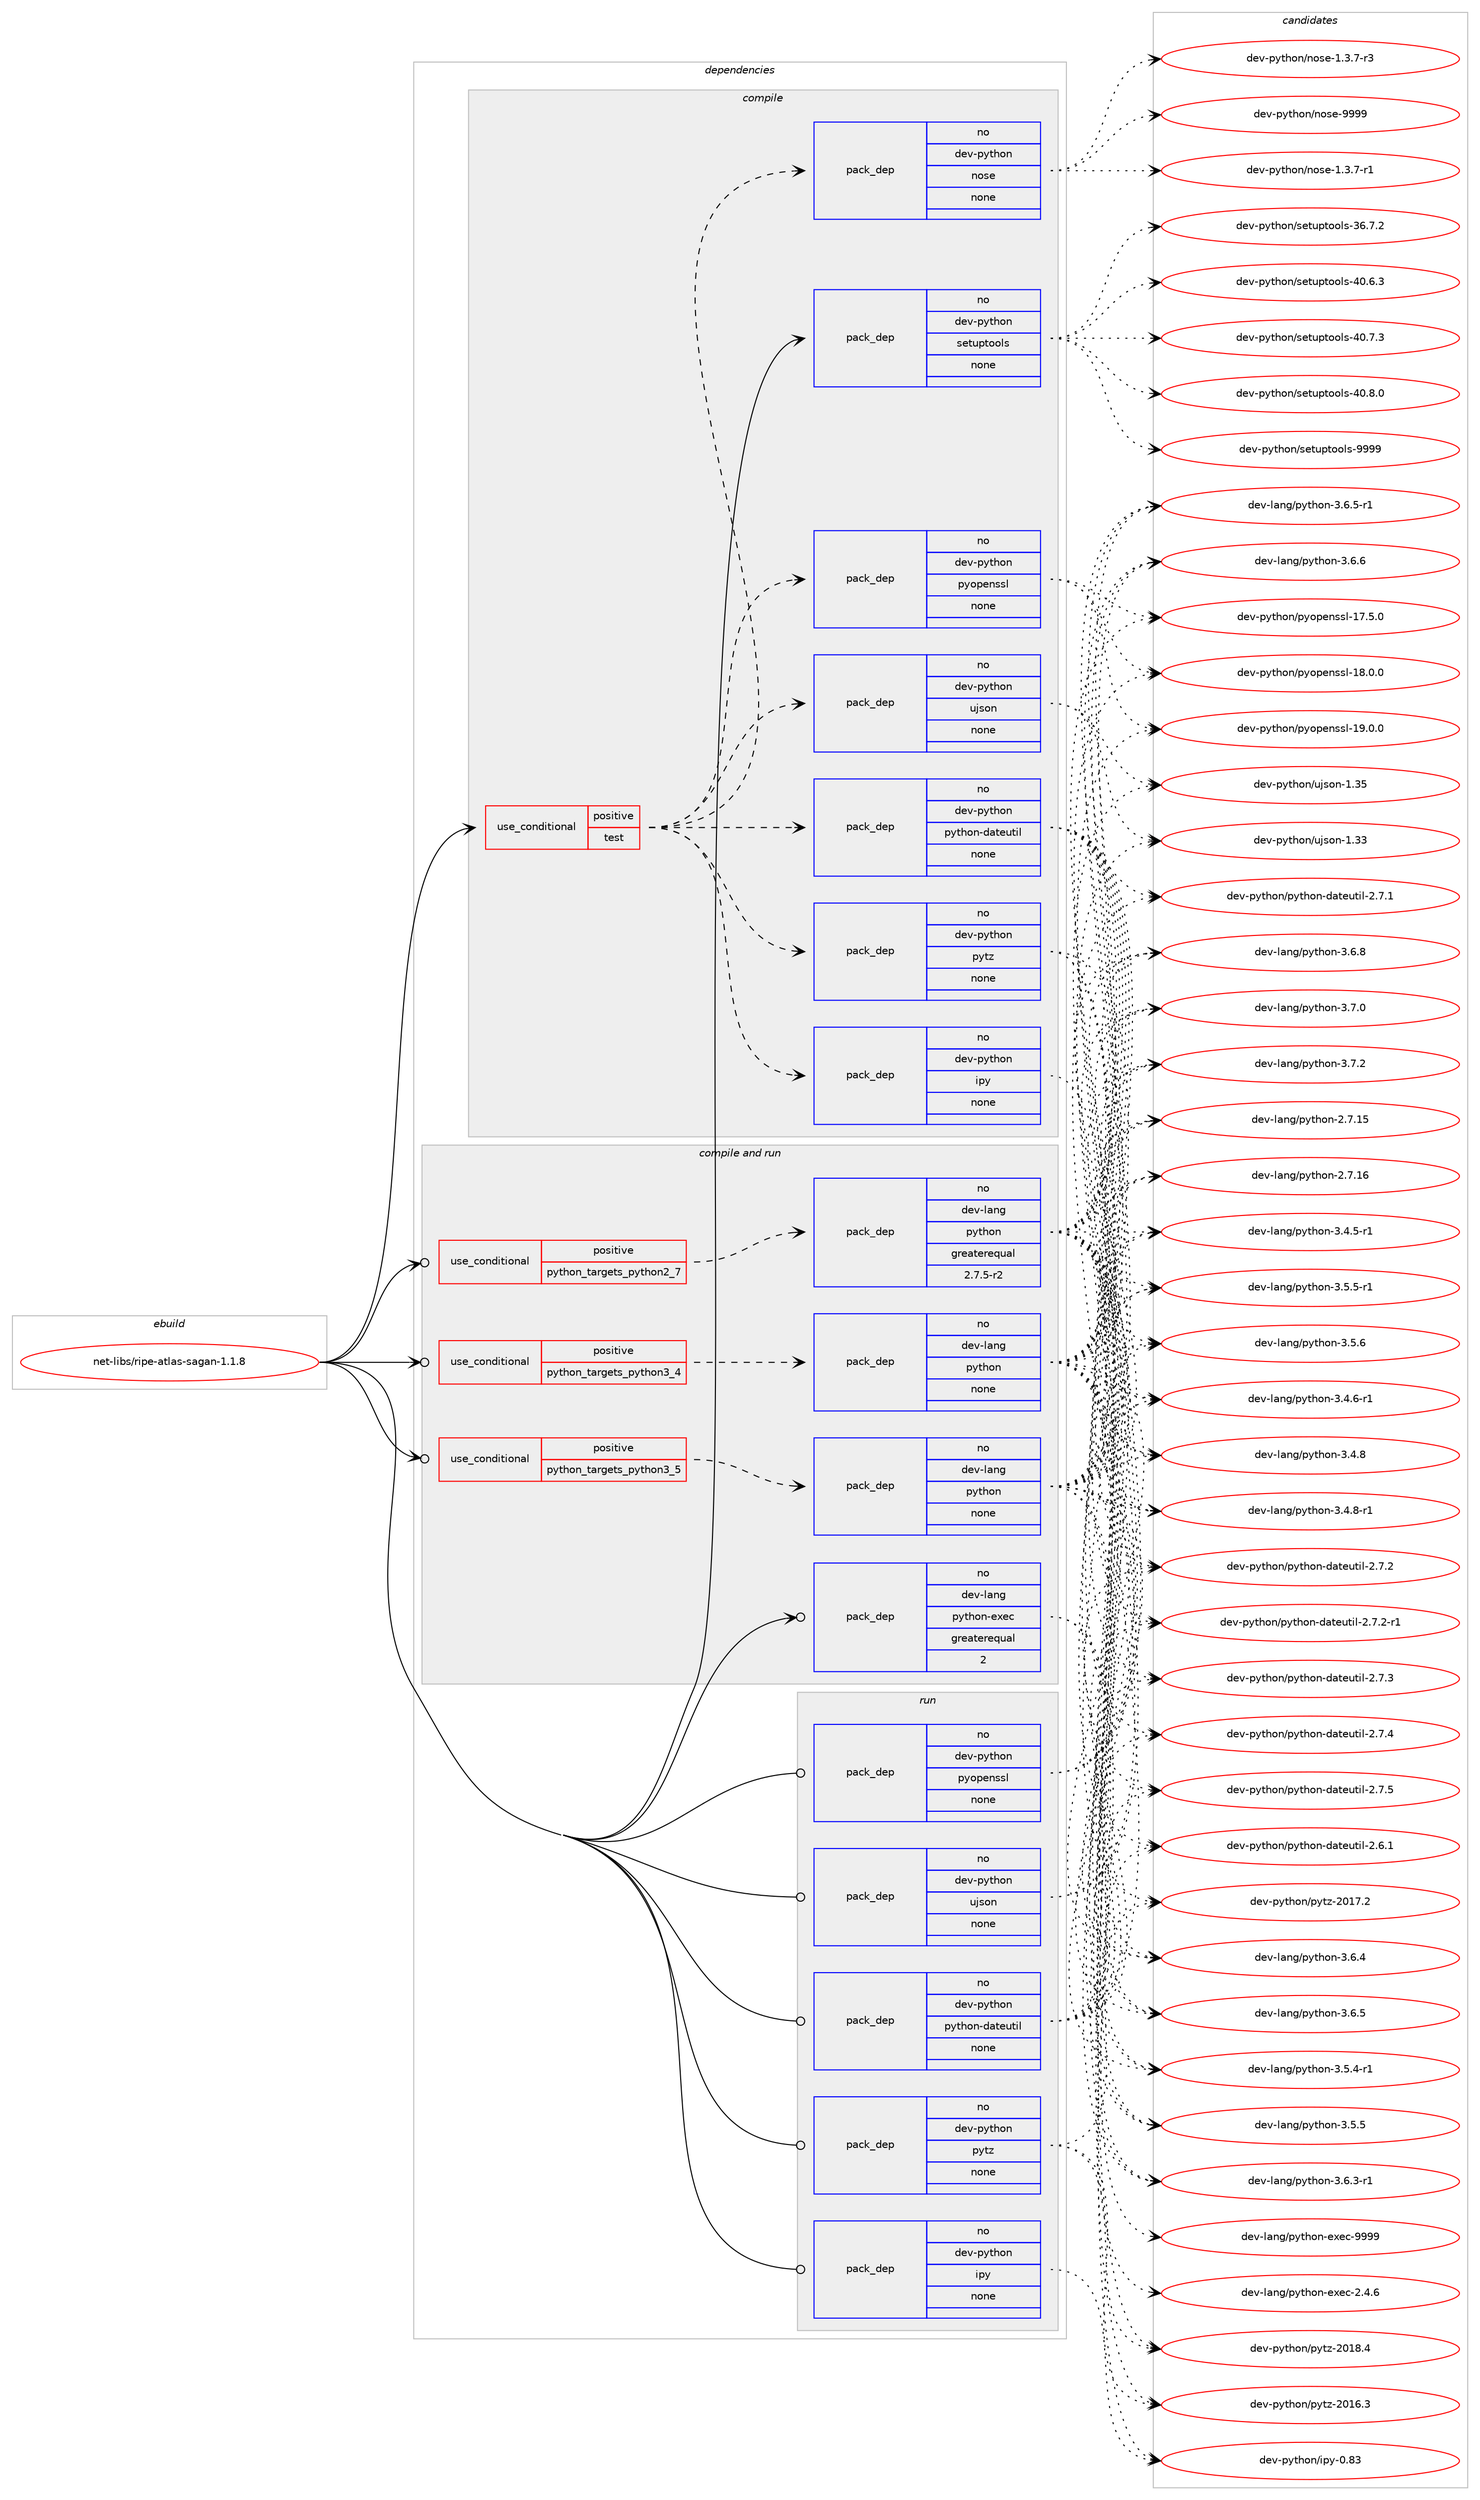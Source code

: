 digraph prolog {

# *************
# Graph options
# *************

newrank=true;
concentrate=true;
compound=true;
graph [rankdir=LR,fontname=Helvetica,fontsize=10,ranksep=1.5];#, ranksep=2.5, nodesep=0.2];
edge  [arrowhead=vee];
node  [fontname=Helvetica,fontsize=10];

# **********
# The ebuild
# **********

subgraph cluster_leftcol {
color=gray;
rank=same;
label=<<i>ebuild</i>>;
id [label="net-libs/ripe-atlas-sagan-1.1.8", color=red, width=4, href="../net-libs/ripe-atlas-sagan-1.1.8.svg"];
}

# ****************
# The dependencies
# ****************

subgraph cluster_midcol {
color=gray;
label=<<i>dependencies</i>>;
subgraph cluster_compile {
fillcolor="#eeeeee";
style=filled;
label=<<i>compile</i>>;
subgraph cond446776 {
dependency1661889 [label=<<TABLE BORDER="0" CELLBORDER="1" CELLSPACING="0" CELLPADDING="4"><TR><TD ROWSPAN="3" CELLPADDING="10">use_conditional</TD></TR><TR><TD>positive</TD></TR><TR><TD>test</TD></TR></TABLE>>, shape=none, color=red];
subgraph pack1188121 {
dependency1661890 [label=<<TABLE BORDER="0" CELLBORDER="1" CELLSPACING="0" CELLPADDING="4" WIDTH="220"><TR><TD ROWSPAN="6" CELLPADDING="30">pack_dep</TD></TR><TR><TD WIDTH="110">no</TD></TR><TR><TD>dev-python</TD></TR><TR><TD>ipy</TD></TR><TR><TD>none</TD></TR><TR><TD></TD></TR></TABLE>>, shape=none, color=blue];
}
dependency1661889:e -> dependency1661890:w [weight=20,style="dashed",arrowhead="vee"];
subgraph pack1188122 {
dependency1661891 [label=<<TABLE BORDER="0" CELLBORDER="1" CELLSPACING="0" CELLPADDING="4" WIDTH="220"><TR><TD ROWSPAN="6" CELLPADDING="30">pack_dep</TD></TR><TR><TD WIDTH="110">no</TD></TR><TR><TD>dev-python</TD></TR><TR><TD>python-dateutil</TD></TR><TR><TD>none</TD></TR><TR><TD></TD></TR></TABLE>>, shape=none, color=blue];
}
dependency1661889:e -> dependency1661891:w [weight=20,style="dashed",arrowhead="vee"];
subgraph pack1188123 {
dependency1661892 [label=<<TABLE BORDER="0" CELLBORDER="1" CELLSPACING="0" CELLPADDING="4" WIDTH="220"><TR><TD ROWSPAN="6" CELLPADDING="30">pack_dep</TD></TR><TR><TD WIDTH="110">no</TD></TR><TR><TD>dev-python</TD></TR><TR><TD>pytz</TD></TR><TR><TD>none</TD></TR><TR><TD></TD></TR></TABLE>>, shape=none, color=blue];
}
dependency1661889:e -> dependency1661892:w [weight=20,style="dashed",arrowhead="vee"];
subgraph pack1188124 {
dependency1661893 [label=<<TABLE BORDER="0" CELLBORDER="1" CELLSPACING="0" CELLPADDING="4" WIDTH="220"><TR><TD ROWSPAN="6" CELLPADDING="30">pack_dep</TD></TR><TR><TD WIDTH="110">no</TD></TR><TR><TD>dev-python</TD></TR><TR><TD>pyopenssl</TD></TR><TR><TD>none</TD></TR><TR><TD></TD></TR></TABLE>>, shape=none, color=blue];
}
dependency1661889:e -> dependency1661893:w [weight=20,style="dashed",arrowhead="vee"];
subgraph pack1188125 {
dependency1661894 [label=<<TABLE BORDER="0" CELLBORDER="1" CELLSPACING="0" CELLPADDING="4" WIDTH="220"><TR><TD ROWSPAN="6" CELLPADDING="30">pack_dep</TD></TR><TR><TD WIDTH="110">no</TD></TR><TR><TD>dev-python</TD></TR><TR><TD>ujson</TD></TR><TR><TD>none</TD></TR><TR><TD></TD></TR></TABLE>>, shape=none, color=blue];
}
dependency1661889:e -> dependency1661894:w [weight=20,style="dashed",arrowhead="vee"];
subgraph pack1188126 {
dependency1661895 [label=<<TABLE BORDER="0" CELLBORDER="1" CELLSPACING="0" CELLPADDING="4" WIDTH="220"><TR><TD ROWSPAN="6" CELLPADDING="30">pack_dep</TD></TR><TR><TD WIDTH="110">no</TD></TR><TR><TD>dev-python</TD></TR><TR><TD>nose</TD></TR><TR><TD>none</TD></TR><TR><TD></TD></TR></TABLE>>, shape=none, color=blue];
}
dependency1661889:e -> dependency1661895:w [weight=20,style="dashed",arrowhead="vee"];
}
id:e -> dependency1661889:w [weight=20,style="solid",arrowhead="vee"];
subgraph pack1188127 {
dependency1661896 [label=<<TABLE BORDER="0" CELLBORDER="1" CELLSPACING="0" CELLPADDING="4" WIDTH="220"><TR><TD ROWSPAN="6" CELLPADDING="30">pack_dep</TD></TR><TR><TD WIDTH="110">no</TD></TR><TR><TD>dev-python</TD></TR><TR><TD>setuptools</TD></TR><TR><TD>none</TD></TR><TR><TD></TD></TR></TABLE>>, shape=none, color=blue];
}
id:e -> dependency1661896:w [weight=20,style="solid",arrowhead="vee"];
}
subgraph cluster_compileandrun {
fillcolor="#eeeeee";
style=filled;
label=<<i>compile and run</i>>;
subgraph cond446777 {
dependency1661897 [label=<<TABLE BORDER="0" CELLBORDER="1" CELLSPACING="0" CELLPADDING="4"><TR><TD ROWSPAN="3" CELLPADDING="10">use_conditional</TD></TR><TR><TD>positive</TD></TR><TR><TD>python_targets_python2_7</TD></TR></TABLE>>, shape=none, color=red];
subgraph pack1188128 {
dependency1661898 [label=<<TABLE BORDER="0" CELLBORDER="1" CELLSPACING="0" CELLPADDING="4" WIDTH="220"><TR><TD ROWSPAN="6" CELLPADDING="30">pack_dep</TD></TR><TR><TD WIDTH="110">no</TD></TR><TR><TD>dev-lang</TD></TR><TR><TD>python</TD></TR><TR><TD>greaterequal</TD></TR><TR><TD>2.7.5-r2</TD></TR></TABLE>>, shape=none, color=blue];
}
dependency1661897:e -> dependency1661898:w [weight=20,style="dashed",arrowhead="vee"];
}
id:e -> dependency1661897:w [weight=20,style="solid",arrowhead="odotvee"];
subgraph cond446778 {
dependency1661899 [label=<<TABLE BORDER="0" CELLBORDER="1" CELLSPACING="0" CELLPADDING="4"><TR><TD ROWSPAN="3" CELLPADDING="10">use_conditional</TD></TR><TR><TD>positive</TD></TR><TR><TD>python_targets_python3_4</TD></TR></TABLE>>, shape=none, color=red];
subgraph pack1188129 {
dependency1661900 [label=<<TABLE BORDER="0" CELLBORDER="1" CELLSPACING="0" CELLPADDING="4" WIDTH="220"><TR><TD ROWSPAN="6" CELLPADDING="30">pack_dep</TD></TR><TR><TD WIDTH="110">no</TD></TR><TR><TD>dev-lang</TD></TR><TR><TD>python</TD></TR><TR><TD>none</TD></TR><TR><TD></TD></TR></TABLE>>, shape=none, color=blue];
}
dependency1661899:e -> dependency1661900:w [weight=20,style="dashed",arrowhead="vee"];
}
id:e -> dependency1661899:w [weight=20,style="solid",arrowhead="odotvee"];
subgraph cond446779 {
dependency1661901 [label=<<TABLE BORDER="0" CELLBORDER="1" CELLSPACING="0" CELLPADDING="4"><TR><TD ROWSPAN="3" CELLPADDING="10">use_conditional</TD></TR><TR><TD>positive</TD></TR><TR><TD>python_targets_python3_5</TD></TR></TABLE>>, shape=none, color=red];
subgraph pack1188130 {
dependency1661902 [label=<<TABLE BORDER="0" CELLBORDER="1" CELLSPACING="0" CELLPADDING="4" WIDTH="220"><TR><TD ROWSPAN="6" CELLPADDING="30">pack_dep</TD></TR><TR><TD WIDTH="110">no</TD></TR><TR><TD>dev-lang</TD></TR><TR><TD>python</TD></TR><TR><TD>none</TD></TR><TR><TD></TD></TR></TABLE>>, shape=none, color=blue];
}
dependency1661901:e -> dependency1661902:w [weight=20,style="dashed",arrowhead="vee"];
}
id:e -> dependency1661901:w [weight=20,style="solid",arrowhead="odotvee"];
subgraph pack1188131 {
dependency1661903 [label=<<TABLE BORDER="0" CELLBORDER="1" CELLSPACING="0" CELLPADDING="4" WIDTH="220"><TR><TD ROWSPAN="6" CELLPADDING="30">pack_dep</TD></TR><TR><TD WIDTH="110">no</TD></TR><TR><TD>dev-lang</TD></TR><TR><TD>python-exec</TD></TR><TR><TD>greaterequal</TD></TR><TR><TD>2</TD></TR></TABLE>>, shape=none, color=blue];
}
id:e -> dependency1661903:w [weight=20,style="solid",arrowhead="odotvee"];
}
subgraph cluster_run {
fillcolor="#eeeeee";
style=filled;
label=<<i>run</i>>;
subgraph pack1188132 {
dependency1661904 [label=<<TABLE BORDER="0" CELLBORDER="1" CELLSPACING="0" CELLPADDING="4" WIDTH="220"><TR><TD ROWSPAN="6" CELLPADDING="30">pack_dep</TD></TR><TR><TD WIDTH="110">no</TD></TR><TR><TD>dev-python</TD></TR><TR><TD>ipy</TD></TR><TR><TD>none</TD></TR><TR><TD></TD></TR></TABLE>>, shape=none, color=blue];
}
id:e -> dependency1661904:w [weight=20,style="solid",arrowhead="odot"];
subgraph pack1188133 {
dependency1661905 [label=<<TABLE BORDER="0" CELLBORDER="1" CELLSPACING="0" CELLPADDING="4" WIDTH="220"><TR><TD ROWSPAN="6" CELLPADDING="30">pack_dep</TD></TR><TR><TD WIDTH="110">no</TD></TR><TR><TD>dev-python</TD></TR><TR><TD>pyopenssl</TD></TR><TR><TD>none</TD></TR><TR><TD></TD></TR></TABLE>>, shape=none, color=blue];
}
id:e -> dependency1661905:w [weight=20,style="solid",arrowhead="odot"];
subgraph pack1188134 {
dependency1661906 [label=<<TABLE BORDER="0" CELLBORDER="1" CELLSPACING="0" CELLPADDING="4" WIDTH="220"><TR><TD ROWSPAN="6" CELLPADDING="30">pack_dep</TD></TR><TR><TD WIDTH="110">no</TD></TR><TR><TD>dev-python</TD></TR><TR><TD>python-dateutil</TD></TR><TR><TD>none</TD></TR><TR><TD></TD></TR></TABLE>>, shape=none, color=blue];
}
id:e -> dependency1661906:w [weight=20,style="solid",arrowhead="odot"];
subgraph pack1188135 {
dependency1661907 [label=<<TABLE BORDER="0" CELLBORDER="1" CELLSPACING="0" CELLPADDING="4" WIDTH="220"><TR><TD ROWSPAN="6" CELLPADDING="30">pack_dep</TD></TR><TR><TD WIDTH="110">no</TD></TR><TR><TD>dev-python</TD></TR><TR><TD>pytz</TD></TR><TR><TD>none</TD></TR><TR><TD></TD></TR></TABLE>>, shape=none, color=blue];
}
id:e -> dependency1661907:w [weight=20,style="solid",arrowhead="odot"];
subgraph pack1188136 {
dependency1661908 [label=<<TABLE BORDER="0" CELLBORDER="1" CELLSPACING="0" CELLPADDING="4" WIDTH="220"><TR><TD ROWSPAN="6" CELLPADDING="30">pack_dep</TD></TR><TR><TD WIDTH="110">no</TD></TR><TR><TD>dev-python</TD></TR><TR><TD>ujson</TD></TR><TR><TD>none</TD></TR><TR><TD></TD></TR></TABLE>>, shape=none, color=blue];
}
id:e -> dependency1661908:w [weight=20,style="solid",arrowhead="odot"];
}
}

# **************
# The candidates
# **************

subgraph cluster_choices {
rank=same;
color=gray;
label=<<i>candidates</i>>;

subgraph choice1188121 {
color=black;
nodesep=1;
choice10010111845112121116104111110471051121214548465651 [label="dev-python/ipy-0.83", color=red, width=4,href="../dev-python/ipy-0.83.svg"];
dependency1661890:e -> choice10010111845112121116104111110471051121214548465651:w [style=dotted,weight="100"];
}
subgraph choice1188122 {
color=black;
nodesep=1;
choice10010111845112121116104111110471121211161041111104510097116101117116105108455046544649 [label="dev-python/python-dateutil-2.6.1", color=red, width=4,href="../dev-python/python-dateutil-2.6.1.svg"];
choice10010111845112121116104111110471121211161041111104510097116101117116105108455046554649 [label="dev-python/python-dateutil-2.7.1", color=red, width=4,href="../dev-python/python-dateutil-2.7.1.svg"];
choice10010111845112121116104111110471121211161041111104510097116101117116105108455046554650 [label="dev-python/python-dateutil-2.7.2", color=red, width=4,href="../dev-python/python-dateutil-2.7.2.svg"];
choice100101118451121211161041111104711212111610411111045100971161011171161051084550465546504511449 [label="dev-python/python-dateutil-2.7.2-r1", color=red, width=4,href="../dev-python/python-dateutil-2.7.2-r1.svg"];
choice10010111845112121116104111110471121211161041111104510097116101117116105108455046554651 [label="dev-python/python-dateutil-2.7.3", color=red, width=4,href="../dev-python/python-dateutil-2.7.3.svg"];
choice10010111845112121116104111110471121211161041111104510097116101117116105108455046554652 [label="dev-python/python-dateutil-2.7.4", color=red, width=4,href="../dev-python/python-dateutil-2.7.4.svg"];
choice10010111845112121116104111110471121211161041111104510097116101117116105108455046554653 [label="dev-python/python-dateutil-2.7.5", color=red, width=4,href="../dev-python/python-dateutil-2.7.5.svg"];
dependency1661891:e -> choice10010111845112121116104111110471121211161041111104510097116101117116105108455046544649:w [style=dotted,weight="100"];
dependency1661891:e -> choice10010111845112121116104111110471121211161041111104510097116101117116105108455046554649:w [style=dotted,weight="100"];
dependency1661891:e -> choice10010111845112121116104111110471121211161041111104510097116101117116105108455046554650:w [style=dotted,weight="100"];
dependency1661891:e -> choice100101118451121211161041111104711212111610411111045100971161011171161051084550465546504511449:w [style=dotted,weight="100"];
dependency1661891:e -> choice10010111845112121116104111110471121211161041111104510097116101117116105108455046554651:w [style=dotted,weight="100"];
dependency1661891:e -> choice10010111845112121116104111110471121211161041111104510097116101117116105108455046554652:w [style=dotted,weight="100"];
dependency1661891:e -> choice10010111845112121116104111110471121211161041111104510097116101117116105108455046554653:w [style=dotted,weight="100"];
}
subgraph choice1188123 {
color=black;
nodesep=1;
choice100101118451121211161041111104711212111612245504849544651 [label="dev-python/pytz-2016.3", color=red, width=4,href="../dev-python/pytz-2016.3.svg"];
choice100101118451121211161041111104711212111612245504849554650 [label="dev-python/pytz-2017.2", color=red, width=4,href="../dev-python/pytz-2017.2.svg"];
choice100101118451121211161041111104711212111612245504849564652 [label="dev-python/pytz-2018.4", color=red, width=4,href="../dev-python/pytz-2018.4.svg"];
dependency1661892:e -> choice100101118451121211161041111104711212111612245504849544651:w [style=dotted,weight="100"];
dependency1661892:e -> choice100101118451121211161041111104711212111612245504849554650:w [style=dotted,weight="100"];
dependency1661892:e -> choice100101118451121211161041111104711212111612245504849564652:w [style=dotted,weight="100"];
}
subgraph choice1188124 {
color=black;
nodesep=1;
choice100101118451121211161041111104711212111111210111011511510845495546534648 [label="dev-python/pyopenssl-17.5.0", color=red, width=4,href="../dev-python/pyopenssl-17.5.0.svg"];
choice100101118451121211161041111104711212111111210111011511510845495646484648 [label="dev-python/pyopenssl-18.0.0", color=red, width=4,href="../dev-python/pyopenssl-18.0.0.svg"];
choice100101118451121211161041111104711212111111210111011511510845495746484648 [label="dev-python/pyopenssl-19.0.0", color=red, width=4,href="../dev-python/pyopenssl-19.0.0.svg"];
dependency1661893:e -> choice100101118451121211161041111104711212111111210111011511510845495546534648:w [style=dotted,weight="100"];
dependency1661893:e -> choice100101118451121211161041111104711212111111210111011511510845495646484648:w [style=dotted,weight="100"];
dependency1661893:e -> choice100101118451121211161041111104711212111111210111011511510845495746484648:w [style=dotted,weight="100"];
}
subgraph choice1188125 {
color=black;
nodesep=1;
choice10010111845112121116104111110471171061151111104549465151 [label="dev-python/ujson-1.33", color=red, width=4,href="../dev-python/ujson-1.33.svg"];
choice10010111845112121116104111110471171061151111104549465153 [label="dev-python/ujson-1.35", color=red, width=4,href="../dev-python/ujson-1.35.svg"];
dependency1661894:e -> choice10010111845112121116104111110471171061151111104549465151:w [style=dotted,weight="100"];
dependency1661894:e -> choice10010111845112121116104111110471171061151111104549465153:w [style=dotted,weight="100"];
}
subgraph choice1188126 {
color=black;
nodesep=1;
choice10010111845112121116104111110471101111151014549465146554511449 [label="dev-python/nose-1.3.7-r1", color=red, width=4,href="../dev-python/nose-1.3.7-r1.svg"];
choice10010111845112121116104111110471101111151014549465146554511451 [label="dev-python/nose-1.3.7-r3", color=red, width=4,href="../dev-python/nose-1.3.7-r3.svg"];
choice10010111845112121116104111110471101111151014557575757 [label="dev-python/nose-9999", color=red, width=4,href="../dev-python/nose-9999.svg"];
dependency1661895:e -> choice10010111845112121116104111110471101111151014549465146554511449:w [style=dotted,weight="100"];
dependency1661895:e -> choice10010111845112121116104111110471101111151014549465146554511451:w [style=dotted,weight="100"];
dependency1661895:e -> choice10010111845112121116104111110471101111151014557575757:w [style=dotted,weight="100"];
}
subgraph choice1188127 {
color=black;
nodesep=1;
choice100101118451121211161041111104711510111611711211611111110811545515446554650 [label="dev-python/setuptools-36.7.2", color=red, width=4,href="../dev-python/setuptools-36.7.2.svg"];
choice100101118451121211161041111104711510111611711211611111110811545524846544651 [label="dev-python/setuptools-40.6.3", color=red, width=4,href="../dev-python/setuptools-40.6.3.svg"];
choice100101118451121211161041111104711510111611711211611111110811545524846554651 [label="dev-python/setuptools-40.7.3", color=red, width=4,href="../dev-python/setuptools-40.7.3.svg"];
choice100101118451121211161041111104711510111611711211611111110811545524846564648 [label="dev-python/setuptools-40.8.0", color=red, width=4,href="../dev-python/setuptools-40.8.0.svg"];
choice10010111845112121116104111110471151011161171121161111111081154557575757 [label="dev-python/setuptools-9999", color=red, width=4,href="../dev-python/setuptools-9999.svg"];
dependency1661896:e -> choice100101118451121211161041111104711510111611711211611111110811545515446554650:w [style=dotted,weight="100"];
dependency1661896:e -> choice100101118451121211161041111104711510111611711211611111110811545524846544651:w [style=dotted,weight="100"];
dependency1661896:e -> choice100101118451121211161041111104711510111611711211611111110811545524846554651:w [style=dotted,weight="100"];
dependency1661896:e -> choice100101118451121211161041111104711510111611711211611111110811545524846564648:w [style=dotted,weight="100"];
dependency1661896:e -> choice10010111845112121116104111110471151011161171121161111111081154557575757:w [style=dotted,weight="100"];
}
subgraph choice1188128 {
color=black;
nodesep=1;
choice10010111845108971101034711212111610411111045504655464953 [label="dev-lang/python-2.7.15", color=red, width=4,href="../dev-lang/python-2.7.15.svg"];
choice10010111845108971101034711212111610411111045504655464954 [label="dev-lang/python-2.7.16", color=red, width=4,href="../dev-lang/python-2.7.16.svg"];
choice1001011184510897110103471121211161041111104551465246534511449 [label="dev-lang/python-3.4.5-r1", color=red, width=4,href="../dev-lang/python-3.4.5-r1.svg"];
choice1001011184510897110103471121211161041111104551465246544511449 [label="dev-lang/python-3.4.6-r1", color=red, width=4,href="../dev-lang/python-3.4.6-r1.svg"];
choice100101118451089711010347112121116104111110455146524656 [label="dev-lang/python-3.4.8", color=red, width=4,href="../dev-lang/python-3.4.8.svg"];
choice1001011184510897110103471121211161041111104551465246564511449 [label="dev-lang/python-3.4.8-r1", color=red, width=4,href="../dev-lang/python-3.4.8-r1.svg"];
choice1001011184510897110103471121211161041111104551465346524511449 [label="dev-lang/python-3.5.4-r1", color=red, width=4,href="../dev-lang/python-3.5.4-r1.svg"];
choice100101118451089711010347112121116104111110455146534653 [label="dev-lang/python-3.5.5", color=red, width=4,href="../dev-lang/python-3.5.5.svg"];
choice1001011184510897110103471121211161041111104551465346534511449 [label="dev-lang/python-3.5.5-r1", color=red, width=4,href="../dev-lang/python-3.5.5-r1.svg"];
choice100101118451089711010347112121116104111110455146534654 [label="dev-lang/python-3.5.6", color=red, width=4,href="../dev-lang/python-3.5.6.svg"];
choice1001011184510897110103471121211161041111104551465446514511449 [label="dev-lang/python-3.6.3-r1", color=red, width=4,href="../dev-lang/python-3.6.3-r1.svg"];
choice100101118451089711010347112121116104111110455146544652 [label="dev-lang/python-3.6.4", color=red, width=4,href="../dev-lang/python-3.6.4.svg"];
choice100101118451089711010347112121116104111110455146544653 [label="dev-lang/python-3.6.5", color=red, width=4,href="../dev-lang/python-3.6.5.svg"];
choice1001011184510897110103471121211161041111104551465446534511449 [label="dev-lang/python-3.6.5-r1", color=red, width=4,href="../dev-lang/python-3.6.5-r1.svg"];
choice100101118451089711010347112121116104111110455146544654 [label="dev-lang/python-3.6.6", color=red, width=4,href="../dev-lang/python-3.6.6.svg"];
choice100101118451089711010347112121116104111110455146544656 [label="dev-lang/python-3.6.8", color=red, width=4,href="../dev-lang/python-3.6.8.svg"];
choice100101118451089711010347112121116104111110455146554648 [label="dev-lang/python-3.7.0", color=red, width=4,href="../dev-lang/python-3.7.0.svg"];
choice100101118451089711010347112121116104111110455146554650 [label="dev-lang/python-3.7.2", color=red, width=4,href="../dev-lang/python-3.7.2.svg"];
dependency1661898:e -> choice10010111845108971101034711212111610411111045504655464953:w [style=dotted,weight="100"];
dependency1661898:e -> choice10010111845108971101034711212111610411111045504655464954:w [style=dotted,weight="100"];
dependency1661898:e -> choice1001011184510897110103471121211161041111104551465246534511449:w [style=dotted,weight="100"];
dependency1661898:e -> choice1001011184510897110103471121211161041111104551465246544511449:w [style=dotted,weight="100"];
dependency1661898:e -> choice100101118451089711010347112121116104111110455146524656:w [style=dotted,weight="100"];
dependency1661898:e -> choice1001011184510897110103471121211161041111104551465246564511449:w [style=dotted,weight="100"];
dependency1661898:e -> choice1001011184510897110103471121211161041111104551465346524511449:w [style=dotted,weight="100"];
dependency1661898:e -> choice100101118451089711010347112121116104111110455146534653:w [style=dotted,weight="100"];
dependency1661898:e -> choice1001011184510897110103471121211161041111104551465346534511449:w [style=dotted,weight="100"];
dependency1661898:e -> choice100101118451089711010347112121116104111110455146534654:w [style=dotted,weight="100"];
dependency1661898:e -> choice1001011184510897110103471121211161041111104551465446514511449:w [style=dotted,weight="100"];
dependency1661898:e -> choice100101118451089711010347112121116104111110455146544652:w [style=dotted,weight="100"];
dependency1661898:e -> choice100101118451089711010347112121116104111110455146544653:w [style=dotted,weight="100"];
dependency1661898:e -> choice1001011184510897110103471121211161041111104551465446534511449:w [style=dotted,weight="100"];
dependency1661898:e -> choice100101118451089711010347112121116104111110455146544654:w [style=dotted,weight="100"];
dependency1661898:e -> choice100101118451089711010347112121116104111110455146544656:w [style=dotted,weight="100"];
dependency1661898:e -> choice100101118451089711010347112121116104111110455146554648:w [style=dotted,weight="100"];
dependency1661898:e -> choice100101118451089711010347112121116104111110455146554650:w [style=dotted,weight="100"];
}
subgraph choice1188129 {
color=black;
nodesep=1;
choice10010111845108971101034711212111610411111045504655464953 [label="dev-lang/python-2.7.15", color=red, width=4,href="../dev-lang/python-2.7.15.svg"];
choice10010111845108971101034711212111610411111045504655464954 [label="dev-lang/python-2.7.16", color=red, width=4,href="../dev-lang/python-2.7.16.svg"];
choice1001011184510897110103471121211161041111104551465246534511449 [label="dev-lang/python-3.4.5-r1", color=red, width=4,href="../dev-lang/python-3.4.5-r1.svg"];
choice1001011184510897110103471121211161041111104551465246544511449 [label="dev-lang/python-3.4.6-r1", color=red, width=4,href="../dev-lang/python-3.4.6-r1.svg"];
choice100101118451089711010347112121116104111110455146524656 [label="dev-lang/python-3.4.8", color=red, width=4,href="../dev-lang/python-3.4.8.svg"];
choice1001011184510897110103471121211161041111104551465246564511449 [label="dev-lang/python-3.4.8-r1", color=red, width=4,href="../dev-lang/python-3.4.8-r1.svg"];
choice1001011184510897110103471121211161041111104551465346524511449 [label="dev-lang/python-3.5.4-r1", color=red, width=4,href="../dev-lang/python-3.5.4-r1.svg"];
choice100101118451089711010347112121116104111110455146534653 [label="dev-lang/python-3.5.5", color=red, width=4,href="../dev-lang/python-3.5.5.svg"];
choice1001011184510897110103471121211161041111104551465346534511449 [label="dev-lang/python-3.5.5-r1", color=red, width=4,href="../dev-lang/python-3.5.5-r1.svg"];
choice100101118451089711010347112121116104111110455146534654 [label="dev-lang/python-3.5.6", color=red, width=4,href="../dev-lang/python-3.5.6.svg"];
choice1001011184510897110103471121211161041111104551465446514511449 [label="dev-lang/python-3.6.3-r1", color=red, width=4,href="../dev-lang/python-3.6.3-r1.svg"];
choice100101118451089711010347112121116104111110455146544652 [label="dev-lang/python-3.6.4", color=red, width=4,href="../dev-lang/python-3.6.4.svg"];
choice100101118451089711010347112121116104111110455146544653 [label="dev-lang/python-3.6.5", color=red, width=4,href="../dev-lang/python-3.6.5.svg"];
choice1001011184510897110103471121211161041111104551465446534511449 [label="dev-lang/python-3.6.5-r1", color=red, width=4,href="../dev-lang/python-3.6.5-r1.svg"];
choice100101118451089711010347112121116104111110455146544654 [label="dev-lang/python-3.6.6", color=red, width=4,href="../dev-lang/python-3.6.6.svg"];
choice100101118451089711010347112121116104111110455146544656 [label="dev-lang/python-3.6.8", color=red, width=4,href="../dev-lang/python-3.6.8.svg"];
choice100101118451089711010347112121116104111110455146554648 [label="dev-lang/python-3.7.0", color=red, width=4,href="../dev-lang/python-3.7.0.svg"];
choice100101118451089711010347112121116104111110455146554650 [label="dev-lang/python-3.7.2", color=red, width=4,href="../dev-lang/python-3.7.2.svg"];
dependency1661900:e -> choice10010111845108971101034711212111610411111045504655464953:w [style=dotted,weight="100"];
dependency1661900:e -> choice10010111845108971101034711212111610411111045504655464954:w [style=dotted,weight="100"];
dependency1661900:e -> choice1001011184510897110103471121211161041111104551465246534511449:w [style=dotted,weight="100"];
dependency1661900:e -> choice1001011184510897110103471121211161041111104551465246544511449:w [style=dotted,weight="100"];
dependency1661900:e -> choice100101118451089711010347112121116104111110455146524656:w [style=dotted,weight="100"];
dependency1661900:e -> choice1001011184510897110103471121211161041111104551465246564511449:w [style=dotted,weight="100"];
dependency1661900:e -> choice1001011184510897110103471121211161041111104551465346524511449:w [style=dotted,weight="100"];
dependency1661900:e -> choice100101118451089711010347112121116104111110455146534653:w [style=dotted,weight="100"];
dependency1661900:e -> choice1001011184510897110103471121211161041111104551465346534511449:w [style=dotted,weight="100"];
dependency1661900:e -> choice100101118451089711010347112121116104111110455146534654:w [style=dotted,weight="100"];
dependency1661900:e -> choice1001011184510897110103471121211161041111104551465446514511449:w [style=dotted,weight="100"];
dependency1661900:e -> choice100101118451089711010347112121116104111110455146544652:w [style=dotted,weight="100"];
dependency1661900:e -> choice100101118451089711010347112121116104111110455146544653:w [style=dotted,weight="100"];
dependency1661900:e -> choice1001011184510897110103471121211161041111104551465446534511449:w [style=dotted,weight="100"];
dependency1661900:e -> choice100101118451089711010347112121116104111110455146544654:w [style=dotted,weight="100"];
dependency1661900:e -> choice100101118451089711010347112121116104111110455146544656:w [style=dotted,weight="100"];
dependency1661900:e -> choice100101118451089711010347112121116104111110455146554648:w [style=dotted,weight="100"];
dependency1661900:e -> choice100101118451089711010347112121116104111110455146554650:w [style=dotted,weight="100"];
}
subgraph choice1188130 {
color=black;
nodesep=1;
choice10010111845108971101034711212111610411111045504655464953 [label="dev-lang/python-2.7.15", color=red, width=4,href="../dev-lang/python-2.7.15.svg"];
choice10010111845108971101034711212111610411111045504655464954 [label="dev-lang/python-2.7.16", color=red, width=4,href="../dev-lang/python-2.7.16.svg"];
choice1001011184510897110103471121211161041111104551465246534511449 [label="dev-lang/python-3.4.5-r1", color=red, width=4,href="../dev-lang/python-3.4.5-r1.svg"];
choice1001011184510897110103471121211161041111104551465246544511449 [label="dev-lang/python-3.4.6-r1", color=red, width=4,href="../dev-lang/python-3.4.6-r1.svg"];
choice100101118451089711010347112121116104111110455146524656 [label="dev-lang/python-3.4.8", color=red, width=4,href="../dev-lang/python-3.4.8.svg"];
choice1001011184510897110103471121211161041111104551465246564511449 [label="dev-lang/python-3.4.8-r1", color=red, width=4,href="../dev-lang/python-3.4.8-r1.svg"];
choice1001011184510897110103471121211161041111104551465346524511449 [label="dev-lang/python-3.5.4-r1", color=red, width=4,href="../dev-lang/python-3.5.4-r1.svg"];
choice100101118451089711010347112121116104111110455146534653 [label="dev-lang/python-3.5.5", color=red, width=4,href="../dev-lang/python-3.5.5.svg"];
choice1001011184510897110103471121211161041111104551465346534511449 [label="dev-lang/python-3.5.5-r1", color=red, width=4,href="../dev-lang/python-3.5.5-r1.svg"];
choice100101118451089711010347112121116104111110455146534654 [label="dev-lang/python-3.5.6", color=red, width=4,href="../dev-lang/python-3.5.6.svg"];
choice1001011184510897110103471121211161041111104551465446514511449 [label="dev-lang/python-3.6.3-r1", color=red, width=4,href="../dev-lang/python-3.6.3-r1.svg"];
choice100101118451089711010347112121116104111110455146544652 [label="dev-lang/python-3.6.4", color=red, width=4,href="../dev-lang/python-3.6.4.svg"];
choice100101118451089711010347112121116104111110455146544653 [label="dev-lang/python-3.6.5", color=red, width=4,href="../dev-lang/python-3.6.5.svg"];
choice1001011184510897110103471121211161041111104551465446534511449 [label="dev-lang/python-3.6.5-r1", color=red, width=4,href="../dev-lang/python-3.6.5-r1.svg"];
choice100101118451089711010347112121116104111110455146544654 [label="dev-lang/python-3.6.6", color=red, width=4,href="../dev-lang/python-3.6.6.svg"];
choice100101118451089711010347112121116104111110455146544656 [label="dev-lang/python-3.6.8", color=red, width=4,href="../dev-lang/python-3.6.8.svg"];
choice100101118451089711010347112121116104111110455146554648 [label="dev-lang/python-3.7.0", color=red, width=4,href="../dev-lang/python-3.7.0.svg"];
choice100101118451089711010347112121116104111110455146554650 [label="dev-lang/python-3.7.2", color=red, width=4,href="../dev-lang/python-3.7.2.svg"];
dependency1661902:e -> choice10010111845108971101034711212111610411111045504655464953:w [style=dotted,weight="100"];
dependency1661902:e -> choice10010111845108971101034711212111610411111045504655464954:w [style=dotted,weight="100"];
dependency1661902:e -> choice1001011184510897110103471121211161041111104551465246534511449:w [style=dotted,weight="100"];
dependency1661902:e -> choice1001011184510897110103471121211161041111104551465246544511449:w [style=dotted,weight="100"];
dependency1661902:e -> choice100101118451089711010347112121116104111110455146524656:w [style=dotted,weight="100"];
dependency1661902:e -> choice1001011184510897110103471121211161041111104551465246564511449:w [style=dotted,weight="100"];
dependency1661902:e -> choice1001011184510897110103471121211161041111104551465346524511449:w [style=dotted,weight="100"];
dependency1661902:e -> choice100101118451089711010347112121116104111110455146534653:w [style=dotted,weight="100"];
dependency1661902:e -> choice1001011184510897110103471121211161041111104551465346534511449:w [style=dotted,weight="100"];
dependency1661902:e -> choice100101118451089711010347112121116104111110455146534654:w [style=dotted,weight="100"];
dependency1661902:e -> choice1001011184510897110103471121211161041111104551465446514511449:w [style=dotted,weight="100"];
dependency1661902:e -> choice100101118451089711010347112121116104111110455146544652:w [style=dotted,weight="100"];
dependency1661902:e -> choice100101118451089711010347112121116104111110455146544653:w [style=dotted,weight="100"];
dependency1661902:e -> choice1001011184510897110103471121211161041111104551465446534511449:w [style=dotted,weight="100"];
dependency1661902:e -> choice100101118451089711010347112121116104111110455146544654:w [style=dotted,weight="100"];
dependency1661902:e -> choice100101118451089711010347112121116104111110455146544656:w [style=dotted,weight="100"];
dependency1661902:e -> choice100101118451089711010347112121116104111110455146554648:w [style=dotted,weight="100"];
dependency1661902:e -> choice100101118451089711010347112121116104111110455146554650:w [style=dotted,weight="100"];
}
subgraph choice1188131 {
color=black;
nodesep=1;
choice1001011184510897110103471121211161041111104510112010199455046524654 [label="dev-lang/python-exec-2.4.6", color=red, width=4,href="../dev-lang/python-exec-2.4.6.svg"];
choice10010111845108971101034711212111610411111045101120101994557575757 [label="dev-lang/python-exec-9999", color=red, width=4,href="../dev-lang/python-exec-9999.svg"];
dependency1661903:e -> choice1001011184510897110103471121211161041111104510112010199455046524654:w [style=dotted,weight="100"];
dependency1661903:e -> choice10010111845108971101034711212111610411111045101120101994557575757:w [style=dotted,weight="100"];
}
subgraph choice1188132 {
color=black;
nodesep=1;
choice10010111845112121116104111110471051121214548465651 [label="dev-python/ipy-0.83", color=red, width=4,href="../dev-python/ipy-0.83.svg"];
dependency1661904:e -> choice10010111845112121116104111110471051121214548465651:w [style=dotted,weight="100"];
}
subgraph choice1188133 {
color=black;
nodesep=1;
choice100101118451121211161041111104711212111111210111011511510845495546534648 [label="dev-python/pyopenssl-17.5.0", color=red, width=4,href="../dev-python/pyopenssl-17.5.0.svg"];
choice100101118451121211161041111104711212111111210111011511510845495646484648 [label="dev-python/pyopenssl-18.0.0", color=red, width=4,href="../dev-python/pyopenssl-18.0.0.svg"];
choice100101118451121211161041111104711212111111210111011511510845495746484648 [label="dev-python/pyopenssl-19.0.0", color=red, width=4,href="../dev-python/pyopenssl-19.0.0.svg"];
dependency1661905:e -> choice100101118451121211161041111104711212111111210111011511510845495546534648:w [style=dotted,weight="100"];
dependency1661905:e -> choice100101118451121211161041111104711212111111210111011511510845495646484648:w [style=dotted,weight="100"];
dependency1661905:e -> choice100101118451121211161041111104711212111111210111011511510845495746484648:w [style=dotted,weight="100"];
}
subgraph choice1188134 {
color=black;
nodesep=1;
choice10010111845112121116104111110471121211161041111104510097116101117116105108455046544649 [label="dev-python/python-dateutil-2.6.1", color=red, width=4,href="../dev-python/python-dateutil-2.6.1.svg"];
choice10010111845112121116104111110471121211161041111104510097116101117116105108455046554649 [label="dev-python/python-dateutil-2.7.1", color=red, width=4,href="../dev-python/python-dateutil-2.7.1.svg"];
choice10010111845112121116104111110471121211161041111104510097116101117116105108455046554650 [label="dev-python/python-dateutil-2.7.2", color=red, width=4,href="../dev-python/python-dateutil-2.7.2.svg"];
choice100101118451121211161041111104711212111610411111045100971161011171161051084550465546504511449 [label="dev-python/python-dateutil-2.7.2-r1", color=red, width=4,href="../dev-python/python-dateutil-2.7.2-r1.svg"];
choice10010111845112121116104111110471121211161041111104510097116101117116105108455046554651 [label="dev-python/python-dateutil-2.7.3", color=red, width=4,href="../dev-python/python-dateutil-2.7.3.svg"];
choice10010111845112121116104111110471121211161041111104510097116101117116105108455046554652 [label="dev-python/python-dateutil-2.7.4", color=red, width=4,href="../dev-python/python-dateutil-2.7.4.svg"];
choice10010111845112121116104111110471121211161041111104510097116101117116105108455046554653 [label="dev-python/python-dateutil-2.7.5", color=red, width=4,href="../dev-python/python-dateutil-2.7.5.svg"];
dependency1661906:e -> choice10010111845112121116104111110471121211161041111104510097116101117116105108455046544649:w [style=dotted,weight="100"];
dependency1661906:e -> choice10010111845112121116104111110471121211161041111104510097116101117116105108455046554649:w [style=dotted,weight="100"];
dependency1661906:e -> choice10010111845112121116104111110471121211161041111104510097116101117116105108455046554650:w [style=dotted,weight="100"];
dependency1661906:e -> choice100101118451121211161041111104711212111610411111045100971161011171161051084550465546504511449:w [style=dotted,weight="100"];
dependency1661906:e -> choice10010111845112121116104111110471121211161041111104510097116101117116105108455046554651:w [style=dotted,weight="100"];
dependency1661906:e -> choice10010111845112121116104111110471121211161041111104510097116101117116105108455046554652:w [style=dotted,weight="100"];
dependency1661906:e -> choice10010111845112121116104111110471121211161041111104510097116101117116105108455046554653:w [style=dotted,weight="100"];
}
subgraph choice1188135 {
color=black;
nodesep=1;
choice100101118451121211161041111104711212111612245504849544651 [label="dev-python/pytz-2016.3", color=red, width=4,href="../dev-python/pytz-2016.3.svg"];
choice100101118451121211161041111104711212111612245504849554650 [label="dev-python/pytz-2017.2", color=red, width=4,href="../dev-python/pytz-2017.2.svg"];
choice100101118451121211161041111104711212111612245504849564652 [label="dev-python/pytz-2018.4", color=red, width=4,href="../dev-python/pytz-2018.4.svg"];
dependency1661907:e -> choice100101118451121211161041111104711212111612245504849544651:w [style=dotted,weight="100"];
dependency1661907:e -> choice100101118451121211161041111104711212111612245504849554650:w [style=dotted,weight="100"];
dependency1661907:e -> choice100101118451121211161041111104711212111612245504849564652:w [style=dotted,weight="100"];
}
subgraph choice1188136 {
color=black;
nodesep=1;
choice10010111845112121116104111110471171061151111104549465151 [label="dev-python/ujson-1.33", color=red, width=4,href="../dev-python/ujson-1.33.svg"];
choice10010111845112121116104111110471171061151111104549465153 [label="dev-python/ujson-1.35", color=red, width=4,href="../dev-python/ujson-1.35.svg"];
dependency1661908:e -> choice10010111845112121116104111110471171061151111104549465151:w [style=dotted,weight="100"];
dependency1661908:e -> choice10010111845112121116104111110471171061151111104549465153:w [style=dotted,weight="100"];
}
}

}
